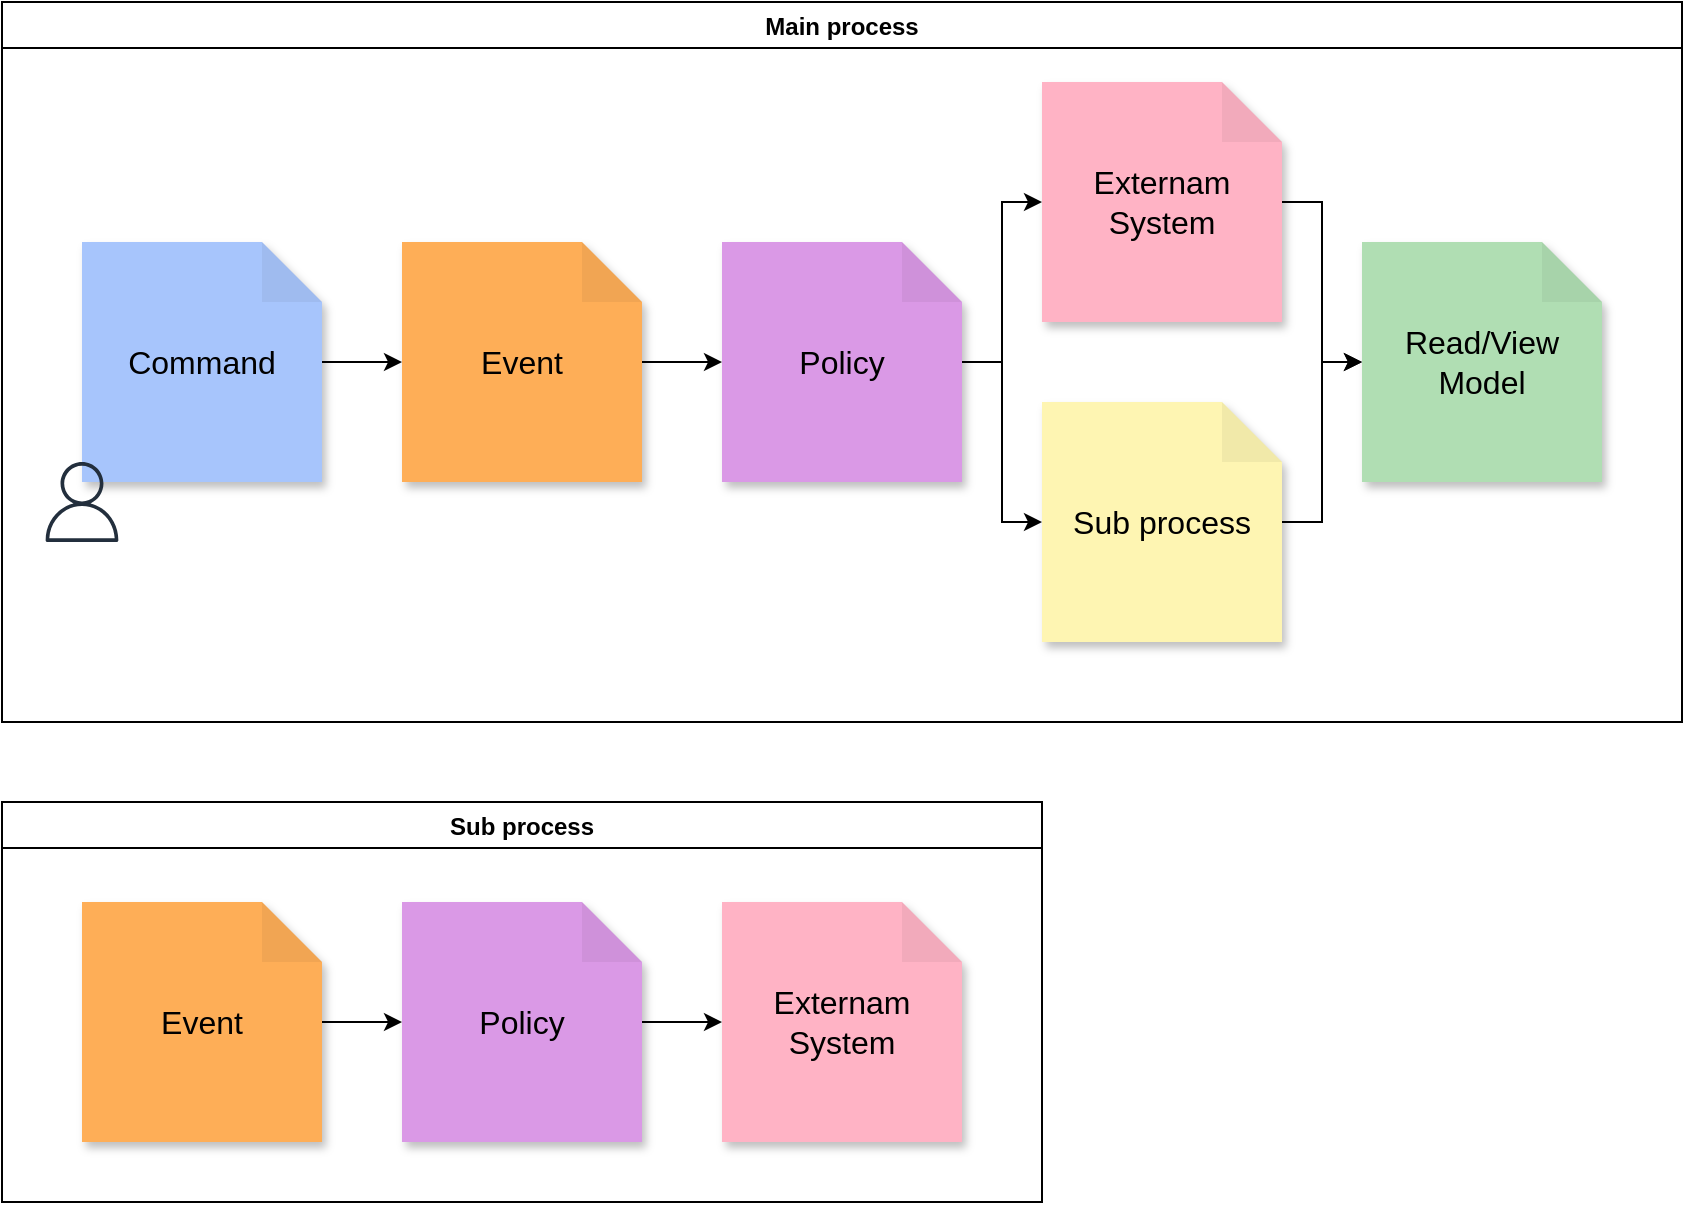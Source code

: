 <?xml version="1.0" encoding="UTF-8"?>
<mxfile version="28.2.0">
  <diagram name="Page-1" id="cJqtYtMhqax4qXVWDG97">
    <mxGraphModel dx="1216" dy="699" grid="1" gridSize="10" guides="1" tooltips="1" connect="1" arrows="1" fold="1" page="1" pageScale="1" pageWidth="850" pageHeight="1100" math="0" shadow="0">
      <root>
        <mxCell id="0" />
        <mxCell id="1" parent="0" />
        <mxCell id="I_zg0SXqodtut6Klak_m-23" value="Sub process" style="swimlane;" vertex="1" parent="1">
          <mxGeometry x="40" y="440" width="520" height="200" as="geometry" />
        </mxCell>
        <mxCell id="I_zg0SXqodtut6Klak_m-17" value="Event" style="shape=note;whiteSpace=wrap;html=1;backgroundOutline=1;darkOpacity=0.05;fillColor=#feae57;strokeColor=none;fontSize=16;fontStyle=0;rotation=0;shadow=1;" vertex="1" parent="I_zg0SXqodtut6Klak_m-23">
          <mxGeometry x="40" y="50" width="120" height="120" as="geometry" />
        </mxCell>
        <mxCell id="I_zg0SXqodtut6Klak_m-19" value="Policy" style="shape=note;whiteSpace=wrap;html=1;backgroundOutline=1;darkOpacity=0.05;fillColor=#da99e6;strokeColor=none;fontSize=16;fontStyle=0;rotation=0;shadow=1;" vertex="1" parent="I_zg0SXqodtut6Klak_m-23">
          <mxGeometry x="200" y="50" width="120" height="120" as="geometry" />
        </mxCell>
        <mxCell id="I_zg0SXqodtut6Klak_m-22" style="edgeStyle=orthogonalEdgeStyle;rounded=0;orthogonalLoop=1;jettySize=auto;html=1;entryX=0;entryY=0.5;entryDx=0;entryDy=0;entryPerimeter=0;" edge="1" parent="I_zg0SXqodtut6Klak_m-23" source="I_zg0SXqodtut6Klak_m-17" target="I_zg0SXqodtut6Klak_m-19">
          <mxGeometry relative="1" as="geometry" />
        </mxCell>
        <mxCell id="I_zg0SXqodtut6Klak_m-26" value="Externam System" style="shape=note;whiteSpace=wrap;html=1;backgroundOutline=1;darkOpacity=0.05;fillColor=#FFB3C5;strokeColor=none;fontSize=16;fontStyle=0;rotation=0;shadow=1;" vertex="1" parent="I_zg0SXqodtut6Klak_m-23">
          <mxGeometry x="360" y="50" width="120" height="120" as="geometry" />
        </mxCell>
        <mxCell id="I_zg0SXqodtut6Klak_m-28" style="edgeStyle=orthogonalEdgeStyle;rounded=0;orthogonalLoop=1;jettySize=auto;html=1;entryX=0;entryY=0.5;entryDx=0;entryDy=0;entryPerimeter=0;" edge="1" parent="I_zg0SXqodtut6Klak_m-23" source="I_zg0SXqodtut6Klak_m-19" target="I_zg0SXqodtut6Klak_m-26">
          <mxGeometry relative="1" as="geometry" />
        </mxCell>
        <mxCell id="I_zg0SXqodtut6Klak_m-29" value="Main process" style="swimlane;" vertex="1" parent="1">
          <mxGeometry x="40" y="40" width="840" height="360" as="geometry" />
        </mxCell>
        <mxCell id="I_zg0SXqodtut6Klak_m-2" value="Event" style="shape=note;whiteSpace=wrap;html=1;backgroundOutline=1;darkOpacity=0.05;fillColor=#feae57;strokeColor=none;fontSize=16;fontStyle=0;rotation=0;shadow=1;" vertex="1" parent="I_zg0SXqodtut6Klak_m-29">
          <mxGeometry x="200" y="120" width="120" height="120" as="geometry" />
        </mxCell>
        <mxCell id="I_zg0SXqodtut6Klak_m-3" value="Command" style="shape=note;whiteSpace=wrap;html=1;backgroundOutline=1;darkOpacity=0.05;fillColor=#a7c5fc;strokeColor=none;fontSize=16;fontStyle=0;rotation=0;shadow=1;" vertex="1" parent="I_zg0SXqodtut6Klak_m-29">
          <mxGeometry x="40" y="120" width="120" height="120" as="geometry" />
        </mxCell>
        <mxCell id="I_zg0SXqodtut6Klak_m-4" value="Policy" style="shape=note;whiteSpace=wrap;html=1;backgroundOutline=1;darkOpacity=0.05;fillColor=#da99e6;strokeColor=none;fontSize=16;fontStyle=0;rotation=0;shadow=1;" vertex="1" parent="I_zg0SXqodtut6Klak_m-29">
          <mxGeometry x="360" y="120" width="120" height="120" as="geometry" />
        </mxCell>
        <mxCell id="I_zg0SXqodtut6Klak_m-5" value="Externam System" style="shape=note;whiteSpace=wrap;html=1;backgroundOutline=1;darkOpacity=0.05;fillColor=#FFB3C5;strokeColor=none;fontSize=16;fontStyle=0;rotation=0;shadow=1;" vertex="1" parent="I_zg0SXqodtut6Klak_m-29">
          <mxGeometry x="520" y="40" width="120" height="120" as="geometry" />
        </mxCell>
        <mxCell id="I_zg0SXqodtut6Klak_m-7" value="Read/View Model" style="shape=note;whiteSpace=wrap;html=1;backgroundOutline=1;darkOpacity=0.05;fillColor=#b0deb3;strokeColor=none;fontSize=16;fontStyle=0;rotation=0;shadow=1;" vertex="1" parent="I_zg0SXqodtut6Klak_m-29">
          <mxGeometry x="680" y="120" width="120" height="120" as="geometry" />
        </mxCell>
        <mxCell id="I_zg0SXqodtut6Klak_m-8" value="" style="sketch=0;outlineConnect=0;fontColor=#232F3E;gradientColor=none;fillColor=#232F3D;strokeColor=none;dashed=0;verticalLabelPosition=bottom;verticalAlign=top;align=center;html=1;fontSize=12;fontStyle=0;aspect=fixed;pointerEvents=1;shape=mxgraph.aws4.user;" vertex="1" parent="I_zg0SXqodtut6Klak_m-29">
          <mxGeometry x="20" y="230" width="40" height="40" as="geometry" />
        </mxCell>
        <mxCell id="I_zg0SXqodtut6Klak_m-9" value="Sub process" style="shape=note;whiteSpace=wrap;html=1;backgroundOutline=1;darkOpacity=0.05;fillColor=#fef5b2;strokeColor=none;fontSize=16;fontStyle=0;rotation=0;shadow=1;" vertex="1" parent="I_zg0SXqodtut6Klak_m-29">
          <mxGeometry x="520" y="200" width="120" height="120" as="geometry" />
        </mxCell>
        <mxCell id="I_zg0SXqodtut6Klak_m-10" style="edgeStyle=orthogonalEdgeStyle;rounded=0;orthogonalLoop=1;jettySize=auto;html=1;entryX=0;entryY=0.5;entryDx=0;entryDy=0;entryPerimeter=0;" edge="1" parent="I_zg0SXqodtut6Klak_m-29" source="I_zg0SXqodtut6Klak_m-3" target="I_zg0SXqodtut6Klak_m-2">
          <mxGeometry relative="1" as="geometry" />
        </mxCell>
        <mxCell id="I_zg0SXqodtut6Klak_m-11" style="edgeStyle=orthogonalEdgeStyle;rounded=0;orthogonalLoop=1;jettySize=auto;html=1;entryX=0;entryY=0.5;entryDx=0;entryDy=0;entryPerimeter=0;" edge="1" parent="I_zg0SXqodtut6Klak_m-29" source="I_zg0SXqodtut6Klak_m-2" target="I_zg0SXqodtut6Klak_m-4">
          <mxGeometry relative="1" as="geometry" />
        </mxCell>
        <mxCell id="I_zg0SXqodtut6Klak_m-12" style="edgeStyle=orthogonalEdgeStyle;rounded=0;orthogonalLoop=1;jettySize=auto;html=1;entryX=0;entryY=0.5;entryDx=0;entryDy=0;entryPerimeter=0;" edge="1" parent="I_zg0SXqodtut6Klak_m-29" source="I_zg0SXqodtut6Klak_m-4" target="I_zg0SXqodtut6Klak_m-5">
          <mxGeometry relative="1" as="geometry" />
        </mxCell>
        <mxCell id="I_zg0SXqodtut6Klak_m-13" style="edgeStyle=orthogonalEdgeStyle;rounded=0;orthogonalLoop=1;jettySize=auto;html=1;entryX=0;entryY=0.5;entryDx=0;entryDy=0;entryPerimeter=0;" edge="1" parent="I_zg0SXqodtut6Klak_m-29" source="I_zg0SXqodtut6Klak_m-4" target="I_zg0SXqodtut6Klak_m-9">
          <mxGeometry relative="1" as="geometry" />
        </mxCell>
        <mxCell id="I_zg0SXqodtut6Klak_m-14" style="edgeStyle=orthogonalEdgeStyle;rounded=0;orthogonalLoop=1;jettySize=auto;html=1;entryX=0;entryY=0.5;entryDx=0;entryDy=0;entryPerimeter=0;" edge="1" parent="I_zg0SXqodtut6Klak_m-29" source="I_zg0SXqodtut6Klak_m-9" target="I_zg0SXqodtut6Klak_m-7">
          <mxGeometry relative="1" as="geometry" />
        </mxCell>
        <mxCell id="I_zg0SXqodtut6Klak_m-15" style="edgeStyle=orthogonalEdgeStyle;rounded=0;orthogonalLoop=1;jettySize=auto;html=1;entryX=0;entryY=0.5;entryDx=0;entryDy=0;entryPerimeter=0;" edge="1" parent="I_zg0SXqodtut6Klak_m-29" source="I_zg0SXqodtut6Klak_m-5" target="I_zg0SXqodtut6Klak_m-7">
          <mxGeometry relative="1" as="geometry" />
        </mxCell>
      </root>
    </mxGraphModel>
  </diagram>
</mxfile>
